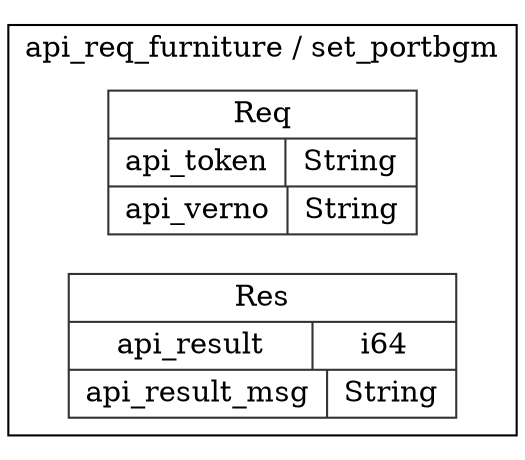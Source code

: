 digraph {
  rankdir=LR;
  subgraph cluster_0 {
    label="api_req_furniture / set_portbgm";
    node [style="filled", color=white, style="solid", color=gray20];
    api_req_furniture__set_portbgm__Req [label="<Req> Req  | { api_token | <api_token> String } | { api_verno | <api_verno> String }", shape=record];
    api_req_furniture__set_portbgm__Res [label="<Res> Res  | { api_result | <api_result> i64 } | { api_result_msg | <api_result_msg> String }", shape=record];
  }
}
